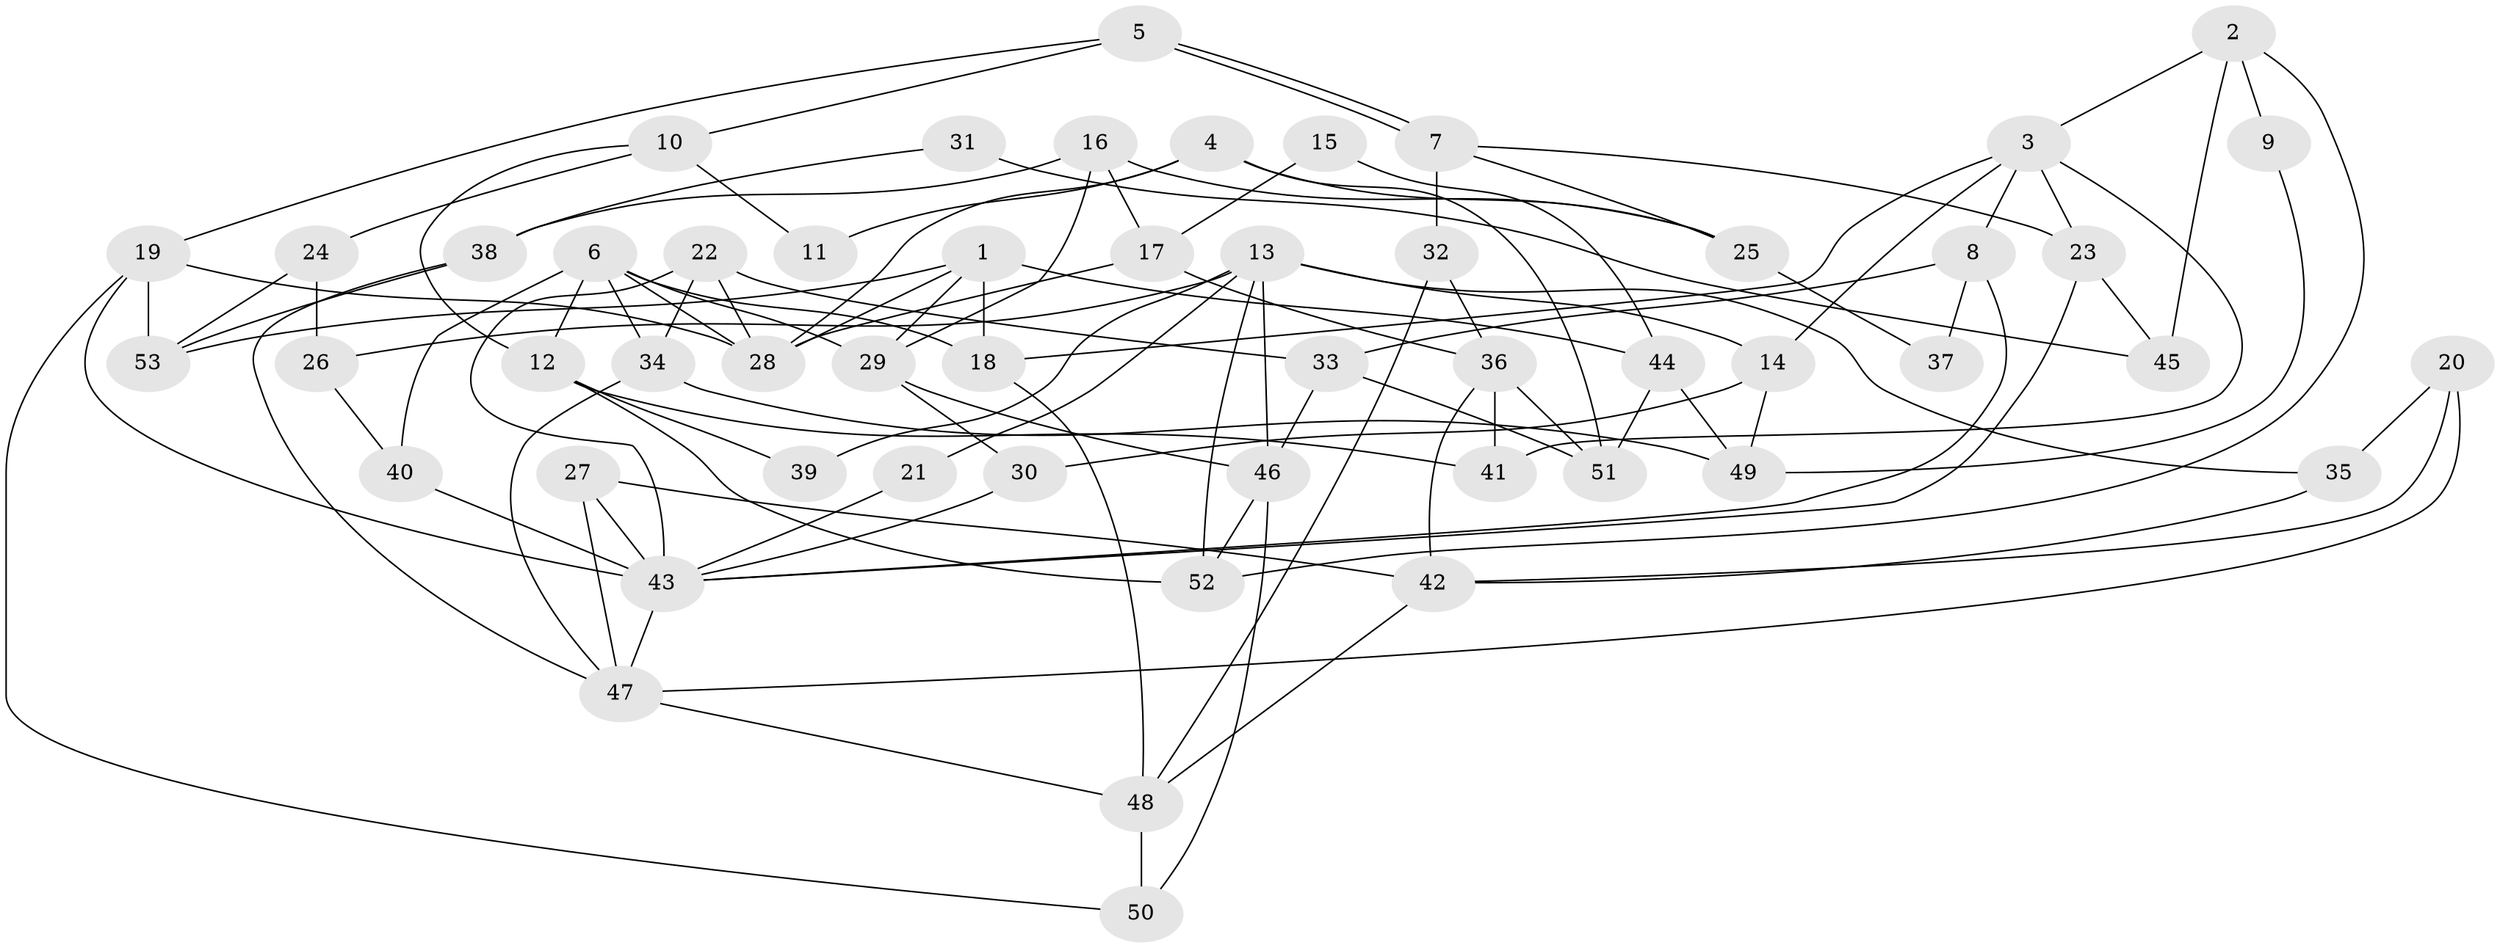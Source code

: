 // coarse degree distribution, {5: 0.1935483870967742, 2: 0.22580645161290322, 4: 0.2903225806451613, 7: 0.12903225806451613, 3: 0.12903225806451613, 8: 0.03225806451612903}
// Generated by graph-tools (version 1.1) at 2025/52/03/04/25 21:52:56]
// undirected, 53 vertices, 106 edges
graph export_dot {
graph [start="1"]
  node [color=gray90,style=filled];
  1;
  2;
  3;
  4;
  5;
  6;
  7;
  8;
  9;
  10;
  11;
  12;
  13;
  14;
  15;
  16;
  17;
  18;
  19;
  20;
  21;
  22;
  23;
  24;
  25;
  26;
  27;
  28;
  29;
  30;
  31;
  32;
  33;
  34;
  35;
  36;
  37;
  38;
  39;
  40;
  41;
  42;
  43;
  44;
  45;
  46;
  47;
  48;
  49;
  50;
  51;
  52;
  53;
  1 -- 18;
  1 -- 28;
  1 -- 29;
  1 -- 44;
  1 -- 53;
  2 -- 3;
  2 -- 52;
  2 -- 9;
  2 -- 45;
  3 -- 14;
  3 -- 41;
  3 -- 8;
  3 -- 18;
  3 -- 23;
  4 -- 51;
  4 -- 28;
  4 -- 11;
  4 -- 25;
  5 -- 19;
  5 -- 7;
  5 -- 7;
  5 -- 10;
  6 -- 28;
  6 -- 29;
  6 -- 12;
  6 -- 18;
  6 -- 34;
  6 -- 40;
  7 -- 23;
  7 -- 25;
  7 -- 32;
  8 -- 33;
  8 -- 37;
  8 -- 43;
  9 -- 49;
  10 -- 24;
  10 -- 11;
  10 -- 12;
  12 -- 39;
  12 -- 41;
  12 -- 52;
  13 -- 52;
  13 -- 14;
  13 -- 21;
  13 -- 26;
  13 -- 35;
  13 -- 39;
  13 -- 46;
  14 -- 30;
  14 -- 49;
  15 -- 17;
  15 -- 44;
  16 -- 29;
  16 -- 25;
  16 -- 17;
  16 -- 38;
  17 -- 28;
  17 -- 36;
  18 -- 48;
  19 -- 53;
  19 -- 43;
  19 -- 28;
  19 -- 50;
  20 -- 42;
  20 -- 47;
  20 -- 35;
  21 -- 43;
  22 -- 34;
  22 -- 43;
  22 -- 28;
  22 -- 33;
  23 -- 43;
  23 -- 45;
  24 -- 26;
  24 -- 53;
  25 -- 37;
  26 -- 40;
  27 -- 42;
  27 -- 43;
  27 -- 47;
  29 -- 46;
  29 -- 30;
  30 -- 43;
  31 -- 45;
  31 -- 38;
  32 -- 36;
  32 -- 48;
  33 -- 46;
  33 -- 51;
  34 -- 47;
  34 -- 49;
  35 -- 42;
  36 -- 42;
  36 -- 41;
  36 -- 51;
  38 -- 47;
  38 -- 53;
  40 -- 43;
  42 -- 48;
  43 -- 47;
  44 -- 51;
  44 -- 49;
  46 -- 50;
  46 -- 52;
  47 -- 48;
  48 -- 50;
}
